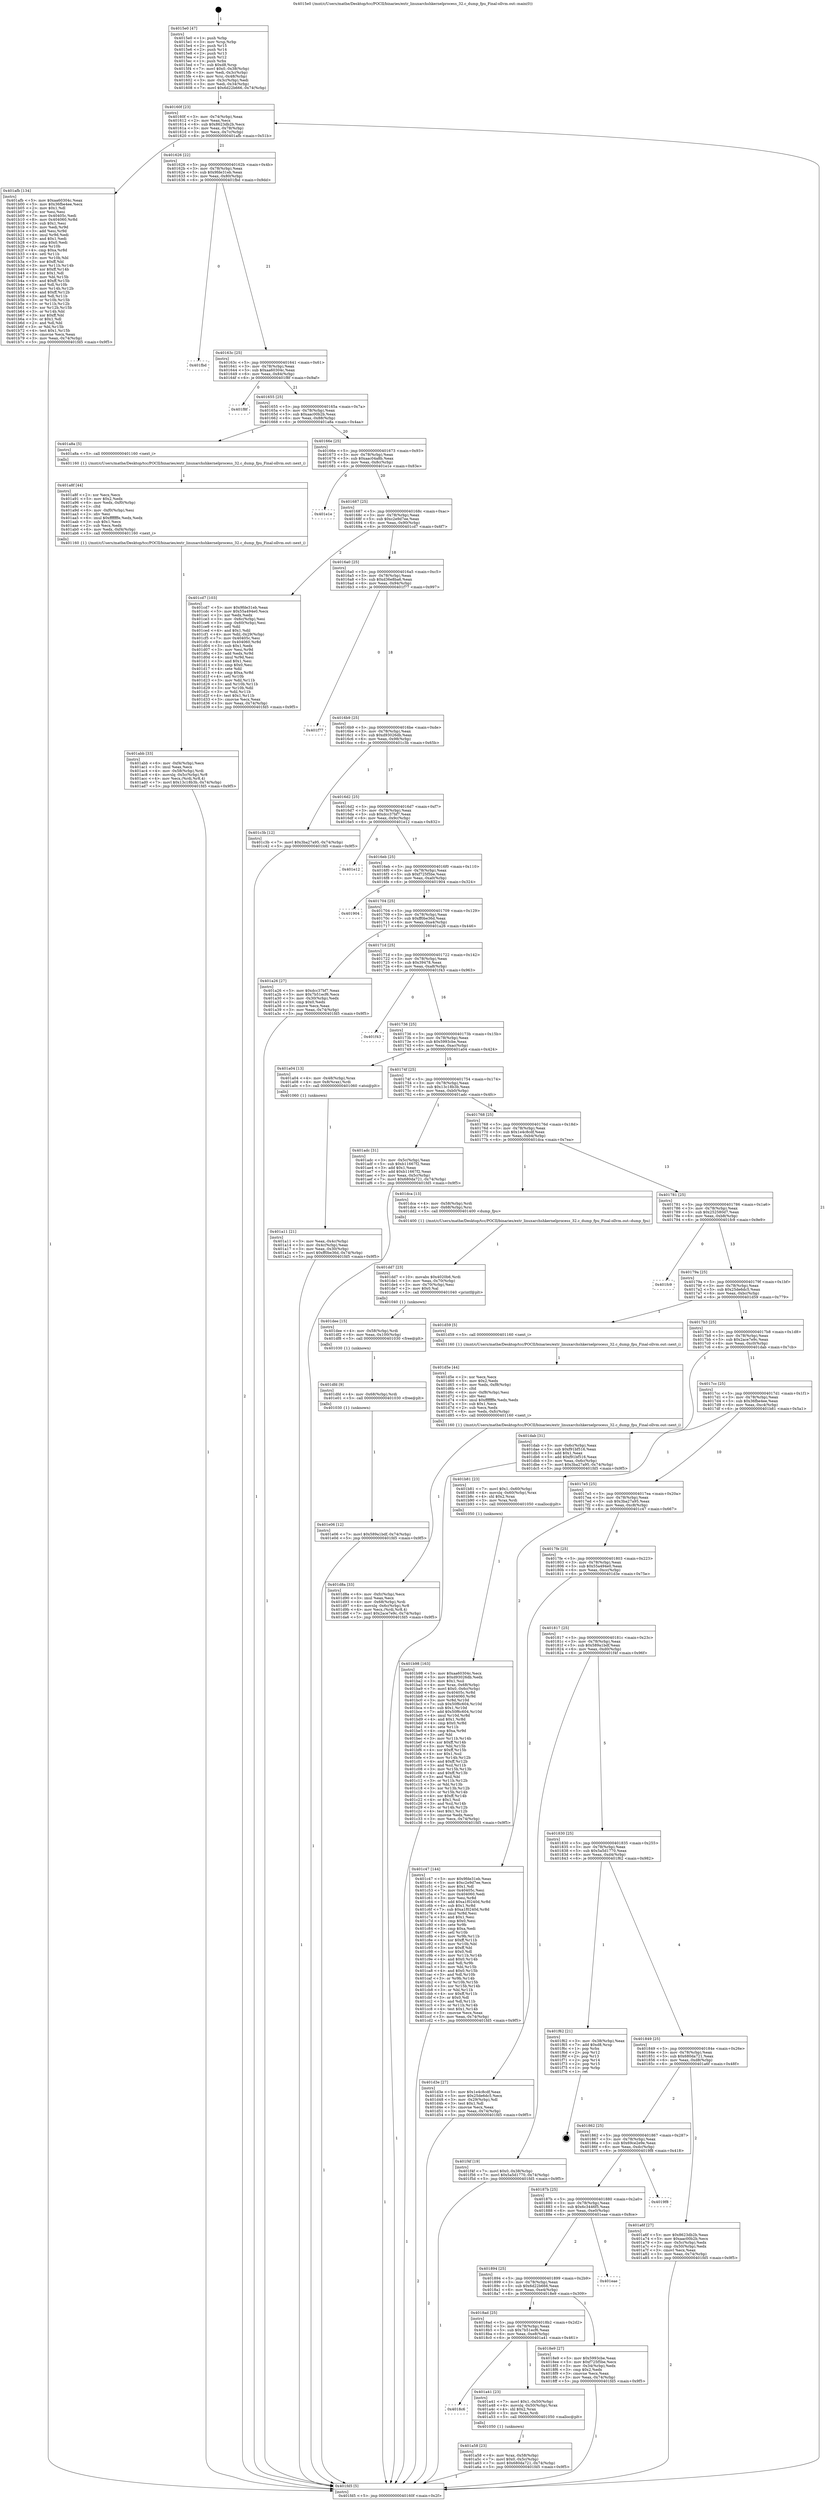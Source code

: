 digraph "0x4015e0" {
  label = "0x4015e0 (/mnt/c/Users/mathe/Desktop/tcc/POCII/binaries/extr_linuxarchshkernelprocess_32.c_dump_fpu_Final-ollvm.out::main(0))"
  labelloc = "t"
  node[shape=record]

  Entry [label="",width=0.3,height=0.3,shape=circle,fillcolor=black,style=filled]
  "0x40160f" [label="{
     0x40160f [23]\l
     | [instrs]\l
     &nbsp;&nbsp;0x40160f \<+3\>: mov -0x74(%rbp),%eax\l
     &nbsp;&nbsp;0x401612 \<+2\>: mov %eax,%ecx\l
     &nbsp;&nbsp;0x401614 \<+6\>: sub $0x8623db2b,%ecx\l
     &nbsp;&nbsp;0x40161a \<+3\>: mov %eax,-0x78(%rbp)\l
     &nbsp;&nbsp;0x40161d \<+3\>: mov %ecx,-0x7c(%rbp)\l
     &nbsp;&nbsp;0x401620 \<+6\>: je 0000000000401afb \<main+0x51b\>\l
  }"]
  "0x401afb" [label="{
     0x401afb [134]\l
     | [instrs]\l
     &nbsp;&nbsp;0x401afb \<+5\>: mov $0xaa60304c,%eax\l
     &nbsp;&nbsp;0x401b00 \<+5\>: mov $0x36fbe4ee,%ecx\l
     &nbsp;&nbsp;0x401b05 \<+2\>: mov $0x1,%dl\l
     &nbsp;&nbsp;0x401b07 \<+2\>: xor %esi,%esi\l
     &nbsp;&nbsp;0x401b09 \<+7\>: mov 0x40405c,%edi\l
     &nbsp;&nbsp;0x401b10 \<+8\>: mov 0x404060,%r8d\l
     &nbsp;&nbsp;0x401b18 \<+3\>: sub $0x1,%esi\l
     &nbsp;&nbsp;0x401b1b \<+3\>: mov %edi,%r9d\l
     &nbsp;&nbsp;0x401b1e \<+3\>: add %esi,%r9d\l
     &nbsp;&nbsp;0x401b21 \<+4\>: imul %r9d,%edi\l
     &nbsp;&nbsp;0x401b25 \<+3\>: and $0x1,%edi\l
     &nbsp;&nbsp;0x401b28 \<+3\>: cmp $0x0,%edi\l
     &nbsp;&nbsp;0x401b2b \<+4\>: sete %r10b\l
     &nbsp;&nbsp;0x401b2f \<+4\>: cmp $0xa,%r8d\l
     &nbsp;&nbsp;0x401b33 \<+4\>: setl %r11b\l
     &nbsp;&nbsp;0x401b37 \<+3\>: mov %r10b,%bl\l
     &nbsp;&nbsp;0x401b3a \<+3\>: xor $0xff,%bl\l
     &nbsp;&nbsp;0x401b3d \<+3\>: mov %r11b,%r14b\l
     &nbsp;&nbsp;0x401b40 \<+4\>: xor $0xff,%r14b\l
     &nbsp;&nbsp;0x401b44 \<+3\>: xor $0x1,%dl\l
     &nbsp;&nbsp;0x401b47 \<+3\>: mov %bl,%r15b\l
     &nbsp;&nbsp;0x401b4a \<+4\>: and $0xff,%r15b\l
     &nbsp;&nbsp;0x401b4e \<+3\>: and %dl,%r10b\l
     &nbsp;&nbsp;0x401b51 \<+3\>: mov %r14b,%r12b\l
     &nbsp;&nbsp;0x401b54 \<+4\>: and $0xff,%r12b\l
     &nbsp;&nbsp;0x401b58 \<+3\>: and %dl,%r11b\l
     &nbsp;&nbsp;0x401b5b \<+3\>: or %r10b,%r15b\l
     &nbsp;&nbsp;0x401b5e \<+3\>: or %r11b,%r12b\l
     &nbsp;&nbsp;0x401b61 \<+3\>: xor %r12b,%r15b\l
     &nbsp;&nbsp;0x401b64 \<+3\>: or %r14b,%bl\l
     &nbsp;&nbsp;0x401b67 \<+3\>: xor $0xff,%bl\l
     &nbsp;&nbsp;0x401b6a \<+3\>: or $0x1,%dl\l
     &nbsp;&nbsp;0x401b6d \<+2\>: and %dl,%bl\l
     &nbsp;&nbsp;0x401b6f \<+3\>: or %bl,%r15b\l
     &nbsp;&nbsp;0x401b72 \<+4\>: test $0x1,%r15b\l
     &nbsp;&nbsp;0x401b76 \<+3\>: cmovne %ecx,%eax\l
     &nbsp;&nbsp;0x401b79 \<+3\>: mov %eax,-0x74(%rbp)\l
     &nbsp;&nbsp;0x401b7c \<+5\>: jmp 0000000000401fd5 \<main+0x9f5\>\l
  }"]
  "0x401626" [label="{
     0x401626 [22]\l
     | [instrs]\l
     &nbsp;&nbsp;0x401626 \<+5\>: jmp 000000000040162b \<main+0x4b\>\l
     &nbsp;&nbsp;0x40162b \<+3\>: mov -0x78(%rbp),%eax\l
     &nbsp;&nbsp;0x40162e \<+5\>: sub $0x9fde31eb,%eax\l
     &nbsp;&nbsp;0x401633 \<+3\>: mov %eax,-0x80(%rbp)\l
     &nbsp;&nbsp;0x401636 \<+6\>: je 0000000000401fbd \<main+0x9dd\>\l
  }"]
  Exit [label="",width=0.3,height=0.3,shape=circle,fillcolor=black,style=filled,peripheries=2]
  "0x401fbd" [label="{
     0x401fbd\l
  }", style=dashed]
  "0x40163c" [label="{
     0x40163c [25]\l
     | [instrs]\l
     &nbsp;&nbsp;0x40163c \<+5\>: jmp 0000000000401641 \<main+0x61\>\l
     &nbsp;&nbsp;0x401641 \<+3\>: mov -0x78(%rbp),%eax\l
     &nbsp;&nbsp;0x401644 \<+5\>: sub $0xaa60304c,%eax\l
     &nbsp;&nbsp;0x401649 \<+6\>: mov %eax,-0x84(%rbp)\l
     &nbsp;&nbsp;0x40164f \<+6\>: je 0000000000401f8f \<main+0x9af\>\l
  }"]
  "0x401e06" [label="{
     0x401e06 [12]\l
     | [instrs]\l
     &nbsp;&nbsp;0x401e06 \<+7\>: movl $0x589a1bdf,-0x74(%rbp)\l
     &nbsp;&nbsp;0x401e0d \<+5\>: jmp 0000000000401fd5 \<main+0x9f5\>\l
  }"]
  "0x401f8f" [label="{
     0x401f8f\l
  }", style=dashed]
  "0x401655" [label="{
     0x401655 [25]\l
     | [instrs]\l
     &nbsp;&nbsp;0x401655 \<+5\>: jmp 000000000040165a \<main+0x7a\>\l
     &nbsp;&nbsp;0x40165a \<+3\>: mov -0x78(%rbp),%eax\l
     &nbsp;&nbsp;0x40165d \<+5\>: sub $0xaac00b2b,%eax\l
     &nbsp;&nbsp;0x401662 \<+6\>: mov %eax,-0x88(%rbp)\l
     &nbsp;&nbsp;0x401668 \<+6\>: je 0000000000401a8a \<main+0x4aa\>\l
  }"]
  "0x401dfd" [label="{
     0x401dfd [9]\l
     | [instrs]\l
     &nbsp;&nbsp;0x401dfd \<+4\>: mov -0x68(%rbp),%rdi\l
     &nbsp;&nbsp;0x401e01 \<+5\>: call 0000000000401030 \<free@plt\>\l
     | [calls]\l
     &nbsp;&nbsp;0x401030 \{1\} (unknown)\l
  }"]
  "0x401a8a" [label="{
     0x401a8a [5]\l
     | [instrs]\l
     &nbsp;&nbsp;0x401a8a \<+5\>: call 0000000000401160 \<next_i\>\l
     | [calls]\l
     &nbsp;&nbsp;0x401160 \{1\} (/mnt/c/Users/mathe/Desktop/tcc/POCII/binaries/extr_linuxarchshkernelprocess_32.c_dump_fpu_Final-ollvm.out::next_i)\l
  }"]
  "0x40166e" [label="{
     0x40166e [25]\l
     | [instrs]\l
     &nbsp;&nbsp;0x40166e \<+5\>: jmp 0000000000401673 \<main+0x93\>\l
     &nbsp;&nbsp;0x401673 \<+3\>: mov -0x78(%rbp),%eax\l
     &nbsp;&nbsp;0x401676 \<+5\>: sub $0xaac04a8b,%eax\l
     &nbsp;&nbsp;0x40167b \<+6\>: mov %eax,-0x8c(%rbp)\l
     &nbsp;&nbsp;0x401681 \<+6\>: je 0000000000401e1e \<main+0x83e\>\l
  }"]
  "0x401dee" [label="{
     0x401dee [15]\l
     | [instrs]\l
     &nbsp;&nbsp;0x401dee \<+4\>: mov -0x58(%rbp),%rdi\l
     &nbsp;&nbsp;0x401df2 \<+6\>: mov %eax,-0x100(%rbp)\l
     &nbsp;&nbsp;0x401df8 \<+5\>: call 0000000000401030 \<free@plt\>\l
     | [calls]\l
     &nbsp;&nbsp;0x401030 \{1\} (unknown)\l
  }"]
  "0x401e1e" [label="{
     0x401e1e\l
  }", style=dashed]
  "0x401687" [label="{
     0x401687 [25]\l
     | [instrs]\l
     &nbsp;&nbsp;0x401687 \<+5\>: jmp 000000000040168c \<main+0xac\>\l
     &nbsp;&nbsp;0x40168c \<+3\>: mov -0x78(%rbp),%eax\l
     &nbsp;&nbsp;0x40168f \<+5\>: sub $0xc2e9d7ee,%eax\l
     &nbsp;&nbsp;0x401694 \<+6\>: mov %eax,-0x90(%rbp)\l
     &nbsp;&nbsp;0x40169a \<+6\>: je 0000000000401cd7 \<main+0x6f7\>\l
  }"]
  "0x401dd7" [label="{
     0x401dd7 [23]\l
     | [instrs]\l
     &nbsp;&nbsp;0x401dd7 \<+10\>: movabs $0x4020b6,%rdi\l
     &nbsp;&nbsp;0x401de1 \<+3\>: mov %eax,-0x70(%rbp)\l
     &nbsp;&nbsp;0x401de4 \<+3\>: mov -0x70(%rbp),%esi\l
     &nbsp;&nbsp;0x401de7 \<+2\>: mov $0x0,%al\l
     &nbsp;&nbsp;0x401de9 \<+5\>: call 0000000000401040 \<printf@plt\>\l
     | [calls]\l
     &nbsp;&nbsp;0x401040 \{1\} (unknown)\l
  }"]
  "0x401cd7" [label="{
     0x401cd7 [103]\l
     | [instrs]\l
     &nbsp;&nbsp;0x401cd7 \<+5\>: mov $0x9fde31eb,%eax\l
     &nbsp;&nbsp;0x401cdc \<+5\>: mov $0x55a494e0,%ecx\l
     &nbsp;&nbsp;0x401ce1 \<+2\>: xor %edx,%edx\l
     &nbsp;&nbsp;0x401ce3 \<+3\>: mov -0x6c(%rbp),%esi\l
     &nbsp;&nbsp;0x401ce6 \<+3\>: cmp -0x60(%rbp),%esi\l
     &nbsp;&nbsp;0x401ce9 \<+4\>: setl %dil\l
     &nbsp;&nbsp;0x401ced \<+4\>: and $0x1,%dil\l
     &nbsp;&nbsp;0x401cf1 \<+4\>: mov %dil,-0x29(%rbp)\l
     &nbsp;&nbsp;0x401cf5 \<+7\>: mov 0x40405c,%esi\l
     &nbsp;&nbsp;0x401cfc \<+8\>: mov 0x404060,%r8d\l
     &nbsp;&nbsp;0x401d04 \<+3\>: sub $0x1,%edx\l
     &nbsp;&nbsp;0x401d07 \<+3\>: mov %esi,%r9d\l
     &nbsp;&nbsp;0x401d0a \<+3\>: add %edx,%r9d\l
     &nbsp;&nbsp;0x401d0d \<+4\>: imul %r9d,%esi\l
     &nbsp;&nbsp;0x401d11 \<+3\>: and $0x1,%esi\l
     &nbsp;&nbsp;0x401d14 \<+3\>: cmp $0x0,%esi\l
     &nbsp;&nbsp;0x401d17 \<+4\>: sete %dil\l
     &nbsp;&nbsp;0x401d1b \<+4\>: cmp $0xa,%r8d\l
     &nbsp;&nbsp;0x401d1f \<+4\>: setl %r10b\l
     &nbsp;&nbsp;0x401d23 \<+3\>: mov %dil,%r11b\l
     &nbsp;&nbsp;0x401d26 \<+3\>: and %r10b,%r11b\l
     &nbsp;&nbsp;0x401d29 \<+3\>: xor %r10b,%dil\l
     &nbsp;&nbsp;0x401d2c \<+3\>: or %dil,%r11b\l
     &nbsp;&nbsp;0x401d2f \<+4\>: test $0x1,%r11b\l
     &nbsp;&nbsp;0x401d33 \<+3\>: cmovne %ecx,%eax\l
     &nbsp;&nbsp;0x401d36 \<+3\>: mov %eax,-0x74(%rbp)\l
     &nbsp;&nbsp;0x401d39 \<+5\>: jmp 0000000000401fd5 \<main+0x9f5\>\l
  }"]
  "0x4016a0" [label="{
     0x4016a0 [25]\l
     | [instrs]\l
     &nbsp;&nbsp;0x4016a0 \<+5\>: jmp 00000000004016a5 \<main+0xc5\>\l
     &nbsp;&nbsp;0x4016a5 \<+3\>: mov -0x78(%rbp),%eax\l
     &nbsp;&nbsp;0x4016a8 \<+5\>: sub $0xd36e8ba6,%eax\l
     &nbsp;&nbsp;0x4016ad \<+6\>: mov %eax,-0x94(%rbp)\l
     &nbsp;&nbsp;0x4016b3 \<+6\>: je 0000000000401f77 \<main+0x997\>\l
  }"]
  "0x401d8a" [label="{
     0x401d8a [33]\l
     | [instrs]\l
     &nbsp;&nbsp;0x401d8a \<+6\>: mov -0xfc(%rbp),%ecx\l
     &nbsp;&nbsp;0x401d90 \<+3\>: imul %eax,%ecx\l
     &nbsp;&nbsp;0x401d93 \<+4\>: mov -0x68(%rbp),%rdi\l
     &nbsp;&nbsp;0x401d97 \<+4\>: movslq -0x6c(%rbp),%r8\l
     &nbsp;&nbsp;0x401d9b \<+4\>: mov %ecx,(%rdi,%r8,4)\l
     &nbsp;&nbsp;0x401d9f \<+7\>: movl $0x2ace7e9c,-0x74(%rbp)\l
     &nbsp;&nbsp;0x401da6 \<+5\>: jmp 0000000000401fd5 \<main+0x9f5\>\l
  }"]
  "0x401f77" [label="{
     0x401f77\l
  }", style=dashed]
  "0x4016b9" [label="{
     0x4016b9 [25]\l
     | [instrs]\l
     &nbsp;&nbsp;0x4016b9 \<+5\>: jmp 00000000004016be \<main+0xde\>\l
     &nbsp;&nbsp;0x4016be \<+3\>: mov -0x78(%rbp),%eax\l
     &nbsp;&nbsp;0x4016c1 \<+5\>: sub $0xd93026db,%eax\l
     &nbsp;&nbsp;0x4016c6 \<+6\>: mov %eax,-0x98(%rbp)\l
     &nbsp;&nbsp;0x4016cc \<+6\>: je 0000000000401c3b \<main+0x65b\>\l
  }"]
  "0x401d5e" [label="{
     0x401d5e [44]\l
     | [instrs]\l
     &nbsp;&nbsp;0x401d5e \<+2\>: xor %ecx,%ecx\l
     &nbsp;&nbsp;0x401d60 \<+5\>: mov $0x2,%edx\l
     &nbsp;&nbsp;0x401d65 \<+6\>: mov %edx,-0xf8(%rbp)\l
     &nbsp;&nbsp;0x401d6b \<+1\>: cltd\l
     &nbsp;&nbsp;0x401d6c \<+6\>: mov -0xf8(%rbp),%esi\l
     &nbsp;&nbsp;0x401d72 \<+2\>: idiv %esi\l
     &nbsp;&nbsp;0x401d74 \<+6\>: imul $0xfffffffe,%edx,%edx\l
     &nbsp;&nbsp;0x401d7a \<+3\>: sub $0x1,%ecx\l
     &nbsp;&nbsp;0x401d7d \<+2\>: sub %ecx,%edx\l
     &nbsp;&nbsp;0x401d7f \<+6\>: mov %edx,-0xfc(%rbp)\l
     &nbsp;&nbsp;0x401d85 \<+5\>: call 0000000000401160 \<next_i\>\l
     | [calls]\l
     &nbsp;&nbsp;0x401160 \{1\} (/mnt/c/Users/mathe/Desktop/tcc/POCII/binaries/extr_linuxarchshkernelprocess_32.c_dump_fpu_Final-ollvm.out::next_i)\l
  }"]
  "0x401c3b" [label="{
     0x401c3b [12]\l
     | [instrs]\l
     &nbsp;&nbsp;0x401c3b \<+7\>: movl $0x3ba27a95,-0x74(%rbp)\l
     &nbsp;&nbsp;0x401c42 \<+5\>: jmp 0000000000401fd5 \<main+0x9f5\>\l
  }"]
  "0x4016d2" [label="{
     0x4016d2 [25]\l
     | [instrs]\l
     &nbsp;&nbsp;0x4016d2 \<+5\>: jmp 00000000004016d7 \<main+0xf7\>\l
     &nbsp;&nbsp;0x4016d7 \<+3\>: mov -0x78(%rbp),%eax\l
     &nbsp;&nbsp;0x4016da \<+5\>: sub $0xdcc37bf7,%eax\l
     &nbsp;&nbsp;0x4016df \<+6\>: mov %eax,-0x9c(%rbp)\l
     &nbsp;&nbsp;0x4016e5 \<+6\>: je 0000000000401e12 \<main+0x832\>\l
  }"]
  "0x401b98" [label="{
     0x401b98 [163]\l
     | [instrs]\l
     &nbsp;&nbsp;0x401b98 \<+5\>: mov $0xaa60304c,%ecx\l
     &nbsp;&nbsp;0x401b9d \<+5\>: mov $0xd93026db,%edx\l
     &nbsp;&nbsp;0x401ba2 \<+3\>: mov $0x1,%sil\l
     &nbsp;&nbsp;0x401ba5 \<+4\>: mov %rax,-0x68(%rbp)\l
     &nbsp;&nbsp;0x401ba9 \<+7\>: movl $0x0,-0x6c(%rbp)\l
     &nbsp;&nbsp;0x401bb0 \<+8\>: mov 0x40405c,%r8d\l
     &nbsp;&nbsp;0x401bb8 \<+8\>: mov 0x404060,%r9d\l
     &nbsp;&nbsp;0x401bc0 \<+3\>: mov %r8d,%r10d\l
     &nbsp;&nbsp;0x401bc3 \<+7\>: sub $0x50f6c604,%r10d\l
     &nbsp;&nbsp;0x401bca \<+4\>: sub $0x1,%r10d\l
     &nbsp;&nbsp;0x401bce \<+7\>: add $0x50f6c604,%r10d\l
     &nbsp;&nbsp;0x401bd5 \<+4\>: imul %r10d,%r8d\l
     &nbsp;&nbsp;0x401bd9 \<+4\>: and $0x1,%r8d\l
     &nbsp;&nbsp;0x401bdd \<+4\>: cmp $0x0,%r8d\l
     &nbsp;&nbsp;0x401be1 \<+4\>: sete %r11b\l
     &nbsp;&nbsp;0x401be5 \<+4\>: cmp $0xa,%r9d\l
     &nbsp;&nbsp;0x401be9 \<+3\>: setl %bl\l
     &nbsp;&nbsp;0x401bec \<+3\>: mov %r11b,%r14b\l
     &nbsp;&nbsp;0x401bef \<+4\>: xor $0xff,%r14b\l
     &nbsp;&nbsp;0x401bf3 \<+3\>: mov %bl,%r15b\l
     &nbsp;&nbsp;0x401bf6 \<+4\>: xor $0xff,%r15b\l
     &nbsp;&nbsp;0x401bfa \<+4\>: xor $0x1,%sil\l
     &nbsp;&nbsp;0x401bfe \<+3\>: mov %r14b,%r12b\l
     &nbsp;&nbsp;0x401c01 \<+4\>: and $0xff,%r12b\l
     &nbsp;&nbsp;0x401c05 \<+3\>: and %sil,%r11b\l
     &nbsp;&nbsp;0x401c08 \<+3\>: mov %r15b,%r13b\l
     &nbsp;&nbsp;0x401c0b \<+4\>: and $0xff,%r13b\l
     &nbsp;&nbsp;0x401c0f \<+3\>: and %sil,%bl\l
     &nbsp;&nbsp;0x401c12 \<+3\>: or %r11b,%r12b\l
     &nbsp;&nbsp;0x401c15 \<+3\>: or %bl,%r13b\l
     &nbsp;&nbsp;0x401c18 \<+3\>: xor %r13b,%r12b\l
     &nbsp;&nbsp;0x401c1b \<+3\>: or %r15b,%r14b\l
     &nbsp;&nbsp;0x401c1e \<+4\>: xor $0xff,%r14b\l
     &nbsp;&nbsp;0x401c22 \<+4\>: or $0x1,%sil\l
     &nbsp;&nbsp;0x401c26 \<+3\>: and %sil,%r14b\l
     &nbsp;&nbsp;0x401c29 \<+3\>: or %r14b,%r12b\l
     &nbsp;&nbsp;0x401c2c \<+4\>: test $0x1,%r12b\l
     &nbsp;&nbsp;0x401c30 \<+3\>: cmovne %edx,%ecx\l
     &nbsp;&nbsp;0x401c33 \<+3\>: mov %ecx,-0x74(%rbp)\l
     &nbsp;&nbsp;0x401c36 \<+5\>: jmp 0000000000401fd5 \<main+0x9f5\>\l
  }"]
  "0x401e12" [label="{
     0x401e12\l
  }", style=dashed]
  "0x4016eb" [label="{
     0x4016eb [25]\l
     | [instrs]\l
     &nbsp;&nbsp;0x4016eb \<+5\>: jmp 00000000004016f0 \<main+0x110\>\l
     &nbsp;&nbsp;0x4016f0 \<+3\>: mov -0x78(%rbp),%eax\l
     &nbsp;&nbsp;0x4016f3 \<+5\>: sub $0xf725f5be,%eax\l
     &nbsp;&nbsp;0x4016f8 \<+6\>: mov %eax,-0xa0(%rbp)\l
     &nbsp;&nbsp;0x4016fe \<+6\>: je 0000000000401904 \<main+0x324\>\l
  }"]
  "0x401abb" [label="{
     0x401abb [33]\l
     | [instrs]\l
     &nbsp;&nbsp;0x401abb \<+6\>: mov -0xf4(%rbp),%ecx\l
     &nbsp;&nbsp;0x401ac1 \<+3\>: imul %eax,%ecx\l
     &nbsp;&nbsp;0x401ac4 \<+4\>: mov -0x58(%rbp),%rdi\l
     &nbsp;&nbsp;0x401ac8 \<+4\>: movslq -0x5c(%rbp),%r8\l
     &nbsp;&nbsp;0x401acc \<+4\>: mov %ecx,(%rdi,%r8,4)\l
     &nbsp;&nbsp;0x401ad0 \<+7\>: movl $0x13c18b3b,-0x74(%rbp)\l
     &nbsp;&nbsp;0x401ad7 \<+5\>: jmp 0000000000401fd5 \<main+0x9f5\>\l
  }"]
  "0x401904" [label="{
     0x401904\l
  }", style=dashed]
  "0x401704" [label="{
     0x401704 [25]\l
     | [instrs]\l
     &nbsp;&nbsp;0x401704 \<+5\>: jmp 0000000000401709 \<main+0x129\>\l
     &nbsp;&nbsp;0x401709 \<+3\>: mov -0x78(%rbp),%eax\l
     &nbsp;&nbsp;0x40170c \<+5\>: sub $0xff0be36d,%eax\l
     &nbsp;&nbsp;0x401711 \<+6\>: mov %eax,-0xa4(%rbp)\l
     &nbsp;&nbsp;0x401717 \<+6\>: je 0000000000401a26 \<main+0x446\>\l
  }"]
  "0x401a8f" [label="{
     0x401a8f [44]\l
     | [instrs]\l
     &nbsp;&nbsp;0x401a8f \<+2\>: xor %ecx,%ecx\l
     &nbsp;&nbsp;0x401a91 \<+5\>: mov $0x2,%edx\l
     &nbsp;&nbsp;0x401a96 \<+6\>: mov %edx,-0xf0(%rbp)\l
     &nbsp;&nbsp;0x401a9c \<+1\>: cltd\l
     &nbsp;&nbsp;0x401a9d \<+6\>: mov -0xf0(%rbp),%esi\l
     &nbsp;&nbsp;0x401aa3 \<+2\>: idiv %esi\l
     &nbsp;&nbsp;0x401aa5 \<+6\>: imul $0xfffffffe,%edx,%edx\l
     &nbsp;&nbsp;0x401aab \<+3\>: sub $0x1,%ecx\l
     &nbsp;&nbsp;0x401aae \<+2\>: sub %ecx,%edx\l
     &nbsp;&nbsp;0x401ab0 \<+6\>: mov %edx,-0xf4(%rbp)\l
     &nbsp;&nbsp;0x401ab6 \<+5\>: call 0000000000401160 \<next_i\>\l
     | [calls]\l
     &nbsp;&nbsp;0x401160 \{1\} (/mnt/c/Users/mathe/Desktop/tcc/POCII/binaries/extr_linuxarchshkernelprocess_32.c_dump_fpu_Final-ollvm.out::next_i)\l
  }"]
  "0x401a26" [label="{
     0x401a26 [27]\l
     | [instrs]\l
     &nbsp;&nbsp;0x401a26 \<+5\>: mov $0xdcc37bf7,%eax\l
     &nbsp;&nbsp;0x401a2b \<+5\>: mov $0x7b51ecf6,%ecx\l
     &nbsp;&nbsp;0x401a30 \<+3\>: mov -0x30(%rbp),%edx\l
     &nbsp;&nbsp;0x401a33 \<+3\>: cmp $0x0,%edx\l
     &nbsp;&nbsp;0x401a36 \<+3\>: cmove %ecx,%eax\l
     &nbsp;&nbsp;0x401a39 \<+3\>: mov %eax,-0x74(%rbp)\l
     &nbsp;&nbsp;0x401a3c \<+5\>: jmp 0000000000401fd5 \<main+0x9f5\>\l
  }"]
  "0x40171d" [label="{
     0x40171d [25]\l
     | [instrs]\l
     &nbsp;&nbsp;0x40171d \<+5\>: jmp 0000000000401722 \<main+0x142\>\l
     &nbsp;&nbsp;0x401722 \<+3\>: mov -0x78(%rbp),%eax\l
     &nbsp;&nbsp;0x401725 \<+5\>: sub $0x39478,%eax\l
     &nbsp;&nbsp;0x40172a \<+6\>: mov %eax,-0xa8(%rbp)\l
     &nbsp;&nbsp;0x401730 \<+6\>: je 0000000000401f43 \<main+0x963\>\l
  }"]
  "0x401a58" [label="{
     0x401a58 [23]\l
     | [instrs]\l
     &nbsp;&nbsp;0x401a58 \<+4\>: mov %rax,-0x58(%rbp)\l
     &nbsp;&nbsp;0x401a5c \<+7\>: movl $0x0,-0x5c(%rbp)\l
     &nbsp;&nbsp;0x401a63 \<+7\>: movl $0x680da721,-0x74(%rbp)\l
     &nbsp;&nbsp;0x401a6a \<+5\>: jmp 0000000000401fd5 \<main+0x9f5\>\l
  }"]
  "0x401f43" [label="{
     0x401f43\l
  }", style=dashed]
  "0x401736" [label="{
     0x401736 [25]\l
     | [instrs]\l
     &nbsp;&nbsp;0x401736 \<+5\>: jmp 000000000040173b \<main+0x15b\>\l
     &nbsp;&nbsp;0x40173b \<+3\>: mov -0x78(%rbp),%eax\l
     &nbsp;&nbsp;0x40173e \<+5\>: sub $0x5993cbe,%eax\l
     &nbsp;&nbsp;0x401743 \<+6\>: mov %eax,-0xac(%rbp)\l
     &nbsp;&nbsp;0x401749 \<+6\>: je 0000000000401a04 \<main+0x424\>\l
  }"]
  "0x4018c6" [label="{
     0x4018c6\l
  }", style=dashed]
  "0x401a04" [label="{
     0x401a04 [13]\l
     | [instrs]\l
     &nbsp;&nbsp;0x401a04 \<+4\>: mov -0x48(%rbp),%rax\l
     &nbsp;&nbsp;0x401a08 \<+4\>: mov 0x8(%rax),%rdi\l
     &nbsp;&nbsp;0x401a0c \<+5\>: call 0000000000401060 \<atoi@plt\>\l
     | [calls]\l
     &nbsp;&nbsp;0x401060 \{1\} (unknown)\l
  }"]
  "0x40174f" [label="{
     0x40174f [25]\l
     | [instrs]\l
     &nbsp;&nbsp;0x40174f \<+5\>: jmp 0000000000401754 \<main+0x174\>\l
     &nbsp;&nbsp;0x401754 \<+3\>: mov -0x78(%rbp),%eax\l
     &nbsp;&nbsp;0x401757 \<+5\>: sub $0x13c18b3b,%eax\l
     &nbsp;&nbsp;0x40175c \<+6\>: mov %eax,-0xb0(%rbp)\l
     &nbsp;&nbsp;0x401762 \<+6\>: je 0000000000401adc \<main+0x4fc\>\l
  }"]
  "0x401a41" [label="{
     0x401a41 [23]\l
     | [instrs]\l
     &nbsp;&nbsp;0x401a41 \<+7\>: movl $0x1,-0x50(%rbp)\l
     &nbsp;&nbsp;0x401a48 \<+4\>: movslq -0x50(%rbp),%rax\l
     &nbsp;&nbsp;0x401a4c \<+4\>: shl $0x2,%rax\l
     &nbsp;&nbsp;0x401a50 \<+3\>: mov %rax,%rdi\l
     &nbsp;&nbsp;0x401a53 \<+5\>: call 0000000000401050 \<malloc@plt\>\l
     | [calls]\l
     &nbsp;&nbsp;0x401050 \{1\} (unknown)\l
  }"]
  "0x401adc" [label="{
     0x401adc [31]\l
     | [instrs]\l
     &nbsp;&nbsp;0x401adc \<+3\>: mov -0x5c(%rbp),%eax\l
     &nbsp;&nbsp;0x401adf \<+5\>: sub $0xb11667f2,%eax\l
     &nbsp;&nbsp;0x401ae4 \<+3\>: add $0x1,%eax\l
     &nbsp;&nbsp;0x401ae7 \<+5\>: add $0xb11667f2,%eax\l
     &nbsp;&nbsp;0x401aec \<+3\>: mov %eax,-0x5c(%rbp)\l
     &nbsp;&nbsp;0x401aef \<+7\>: movl $0x680da721,-0x74(%rbp)\l
     &nbsp;&nbsp;0x401af6 \<+5\>: jmp 0000000000401fd5 \<main+0x9f5\>\l
  }"]
  "0x401768" [label="{
     0x401768 [25]\l
     | [instrs]\l
     &nbsp;&nbsp;0x401768 \<+5\>: jmp 000000000040176d \<main+0x18d\>\l
     &nbsp;&nbsp;0x40176d \<+3\>: mov -0x78(%rbp),%eax\l
     &nbsp;&nbsp;0x401770 \<+5\>: sub $0x1e4c8cdf,%eax\l
     &nbsp;&nbsp;0x401775 \<+6\>: mov %eax,-0xb4(%rbp)\l
     &nbsp;&nbsp;0x40177b \<+6\>: je 0000000000401dca \<main+0x7ea\>\l
  }"]
  "0x401a11" [label="{
     0x401a11 [21]\l
     | [instrs]\l
     &nbsp;&nbsp;0x401a11 \<+3\>: mov %eax,-0x4c(%rbp)\l
     &nbsp;&nbsp;0x401a14 \<+3\>: mov -0x4c(%rbp),%eax\l
     &nbsp;&nbsp;0x401a17 \<+3\>: mov %eax,-0x30(%rbp)\l
     &nbsp;&nbsp;0x401a1a \<+7\>: movl $0xff0be36d,-0x74(%rbp)\l
     &nbsp;&nbsp;0x401a21 \<+5\>: jmp 0000000000401fd5 \<main+0x9f5\>\l
  }"]
  "0x401dca" [label="{
     0x401dca [13]\l
     | [instrs]\l
     &nbsp;&nbsp;0x401dca \<+4\>: mov -0x58(%rbp),%rdi\l
     &nbsp;&nbsp;0x401dce \<+4\>: mov -0x68(%rbp),%rsi\l
     &nbsp;&nbsp;0x401dd2 \<+5\>: call 0000000000401400 \<dump_fpu\>\l
     | [calls]\l
     &nbsp;&nbsp;0x401400 \{1\} (/mnt/c/Users/mathe/Desktop/tcc/POCII/binaries/extr_linuxarchshkernelprocess_32.c_dump_fpu_Final-ollvm.out::dump_fpu)\l
  }"]
  "0x401781" [label="{
     0x401781 [25]\l
     | [instrs]\l
     &nbsp;&nbsp;0x401781 \<+5\>: jmp 0000000000401786 \<main+0x1a6\>\l
     &nbsp;&nbsp;0x401786 \<+3\>: mov -0x78(%rbp),%eax\l
     &nbsp;&nbsp;0x401789 \<+5\>: sub $0x252580d7,%eax\l
     &nbsp;&nbsp;0x40178e \<+6\>: mov %eax,-0xb8(%rbp)\l
     &nbsp;&nbsp;0x401794 \<+6\>: je 0000000000401fc9 \<main+0x9e9\>\l
  }"]
  "0x4015e0" [label="{
     0x4015e0 [47]\l
     | [instrs]\l
     &nbsp;&nbsp;0x4015e0 \<+1\>: push %rbp\l
     &nbsp;&nbsp;0x4015e1 \<+3\>: mov %rsp,%rbp\l
     &nbsp;&nbsp;0x4015e4 \<+2\>: push %r15\l
     &nbsp;&nbsp;0x4015e6 \<+2\>: push %r14\l
     &nbsp;&nbsp;0x4015e8 \<+2\>: push %r13\l
     &nbsp;&nbsp;0x4015ea \<+2\>: push %r12\l
     &nbsp;&nbsp;0x4015ec \<+1\>: push %rbx\l
     &nbsp;&nbsp;0x4015ed \<+7\>: sub $0xd8,%rsp\l
     &nbsp;&nbsp;0x4015f4 \<+7\>: movl $0x0,-0x38(%rbp)\l
     &nbsp;&nbsp;0x4015fb \<+3\>: mov %edi,-0x3c(%rbp)\l
     &nbsp;&nbsp;0x4015fe \<+4\>: mov %rsi,-0x48(%rbp)\l
     &nbsp;&nbsp;0x401602 \<+3\>: mov -0x3c(%rbp),%edi\l
     &nbsp;&nbsp;0x401605 \<+3\>: mov %edi,-0x34(%rbp)\l
     &nbsp;&nbsp;0x401608 \<+7\>: movl $0x6d22b666,-0x74(%rbp)\l
  }"]
  "0x401fc9" [label="{
     0x401fc9\l
  }", style=dashed]
  "0x40179a" [label="{
     0x40179a [25]\l
     | [instrs]\l
     &nbsp;&nbsp;0x40179a \<+5\>: jmp 000000000040179f \<main+0x1bf\>\l
     &nbsp;&nbsp;0x40179f \<+3\>: mov -0x78(%rbp),%eax\l
     &nbsp;&nbsp;0x4017a2 \<+5\>: sub $0x25de6dc5,%eax\l
     &nbsp;&nbsp;0x4017a7 \<+6\>: mov %eax,-0xbc(%rbp)\l
     &nbsp;&nbsp;0x4017ad \<+6\>: je 0000000000401d59 \<main+0x779\>\l
  }"]
  "0x401fd5" [label="{
     0x401fd5 [5]\l
     | [instrs]\l
     &nbsp;&nbsp;0x401fd5 \<+5\>: jmp 000000000040160f \<main+0x2f\>\l
  }"]
  "0x401d59" [label="{
     0x401d59 [5]\l
     | [instrs]\l
     &nbsp;&nbsp;0x401d59 \<+5\>: call 0000000000401160 \<next_i\>\l
     | [calls]\l
     &nbsp;&nbsp;0x401160 \{1\} (/mnt/c/Users/mathe/Desktop/tcc/POCII/binaries/extr_linuxarchshkernelprocess_32.c_dump_fpu_Final-ollvm.out::next_i)\l
  }"]
  "0x4017b3" [label="{
     0x4017b3 [25]\l
     | [instrs]\l
     &nbsp;&nbsp;0x4017b3 \<+5\>: jmp 00000000004017b8 \<main+0x1d8\>\l
     &nbsp;&nbsp;0x4017b8 \<+3\>: mov -0x78(%rbp),%eax\l
     &nbsp;&nbsp;0x4017bb \<+5\>: sub $0x2ace7e9c,%eax\l
     &nbsp;&nbsp;0x4017c0 \<+6\>: mov %eax,-0xc0(%rbp)\l
     &nbsp;&nbsp;0x4017c6 \<+6\>: je 0000000000401dab \<main+0x7cb\>\l
  }"]
  "0x4018ad" [label="{
     0x4018ad [25]\l
     | [instrs]\l
     &nbsp;&nbsp;0x4018ad \<+5\>: jmp 00000000004018b2 \<main+0x2d2\>\l
     &nbsp;&nbsp;0x4018b2 \<+3\>: mov -0x78(%rbp),%eax\l
     &nbsp;&nbsp;0x4018b5 \<+5\>: sub $0x7b51ecf6,%eax\l
     &nbsp;&nbsp;0x4018ba \<+6\>: mov %eax,-0xe8(%rbp)\l
     &nbsp;&nbsp;0x4018c0 \<+6\>: je 0000000000401a41 \<main+0x461\>\l
  }"]
  "0x401dab" [label="{
     0x401dab [31]\l
     | [instrs]\l
     &nbsp;&nbsp;0x401dab \<+3\>: mov -0x6c(%rbp),%eax\l
     &nbsp;&nbsp;0x401dae \<+5\>: sub $0xf91bf516,%eax\l
     &nbsp;&nbsp;0x401db3 \<+3\>: add $0x1,%eax\l
     &nbsp;&nbsp;0x401db6 \<+5\>: add $0xf91bf516,%eax\l
     &nbsp;&nbsp;0x401dbb \<+3\>: mov %eax,-0x6c(%rbp)\l
     &nbsp;&nbsp;0x401dbe \<+7\>: movl $0x3ba27a95,-0x74(%rbp)\l
     &nbsp;&nbsp;0x401dc5 \<+5\>: jmp 0000000000401fd5 \<main+0x9f5\>\l
  }"]
  "0x4017cc" [label="{
     0x4017cc [25]\l
     | [instrs]\l
     &nbsp;&nbsp;0x4017cc \<+5\>: jmp 00000000004017d1 \<main+0x1f1\>\l
     &nbsp;&nbsp;0x4017d1 \<+3\>: mov -0x78(%rbp),%eax\l
     &nbsp;&nbsp;0x4017d4 \<+5\>: sub $0x36fbe4ee,%eax\l
     &nbsp;&nbsp;0x4017d9 \<+6\>: mov %eax,-0xc4(%rbp)\l
     &nbsp;&nbsp;0x4017df \<+6\>: je 0000000000401b81 \<main+0x5a1\>\l
  }"]
  "0x4018e9" [label="{
     0x4018e9 [27]\l
     | [instrs]\l
     &nbsp;&nbsp;0x4018e9 \<+5\>: mov $0x5993cbe,%eax\l
     &nbsp;&nbsp;0x4018ee \<+5\>: mov $0xf725f5be,%ecx\l
     &nbsp;&nbsp;0x4018f3 \<+3\>: mov -0x34(%rbp),%edx\l
     &nbsp;&nbsp;0x4018f6 \<+3\>: cmp $0x2,%edx\l
     &nbsp;&nbsp;0x4018f9 \<+3\>: cmovne %ecx,%eax\l
     &nbsp;&nbsp;0x4018fc \<+3\>: mov %eax,-0x74(%rbp)\l
     &nbsp;&nbsp;0x4018ff \<+5\>: jmp 0000000000401fd5 \<main+0x9f5\>\l
  }"]
  "0x401b81" [label="{
     0x401b81 [23]\l
     | [instrs]\l
     &nbsp;&nbsp;0x401b81 \<+7\>: movl $0x1,-0x60(%rbp)\l
     &nbsp;&nbsp;0x401b88 \<+4\>: movslq -0x60(%rbp),%rax\l
     &nbsp;&nbsp;0x401b8c \<+4\>: shl $0x2,%rax\l
     &nbsp;&nbsp;0x401b90 \<+3\>: mov %rax,%rdi\l
     &nbsp;&nbsp;0x401b93 \<+5\>: call 0000000000401050 \<malloc@plt\>\l
     | [calls]\l
     &nbsp;&nbsp;0x401050 \{1\} (unknown)\l
  }"]
  "0x4017e5" [label="{
     0x4017e5 [25]\l
     | [instrs]\l
     &nbsp;&nbsp;0x4017e5 \<+5\>: jmp 00000000004017ea \<main+0x20a\>\l
     &nbsp;&nbsp;0x4017ea \<+3\>: mov -0x78(%rbp),%eax\l
     &nbsp;&nbsp;0x4017ed \<+5\>: sub $0x3ba27a95,%eax\l
     &nbsp;&nbsp;0x4017f2 \<+6\>: mov %eax,-0xc8(%rbp)\l
     &nbsp;&nbsp;0x4017f8 \<+6\>: je 0000000000401c47 \<main+0x667\>\l
  }"]
  "0x401894" [label="{
     0x401894 [25]\l
     | [instrs]\l
     &nbsp;&nbsp;0x401894 \<+5\>: jmp 0000000000401899 \<main+0x2b9\>\l
     &nbsp;&nbsp;0x401899 \<+3\>: mov -0x78(%rbp),%eax\l
     &nbsp;&nbsp;0x40189c \<+5\>: sub $0x6d22b666,%eax\l
     &nbsp;&nbsp;0x4018a1 \<+6\>: mov %eax,-0xe4(%rbp)\l
     &nbsp;&nbsp;0x4018a7 \<+6\>: je 00000000004018e9 \<main+0x309\>\l
  }"]
  "0x401c47" [label="{
     0x401c47 [144]\l
     | [instrs]\l
     &nbsp;&nbsp;0x401c47 \<+5\>: mov $0x9fde31eb,%eax\l
     &nbsp;&nbsp;0x401c4c \<+5\>: mov $0xc2e9d7ee,%ecx\l
     &nbsp;&nbsp;0x401c51 \<+2\>: mov $0x1,%dl\l
     &nbsp;&nbsp;0x401c53 \<+7\>: mov 0x40405c,%esi\l
     &nbsp;&nbsp;0x401c5a \<+7\>: mov 0x404060,%edi\l
     &nbsp;&nbsp;0x401c61 \<+3\>: mov %esi,%r8d\l
     &nbsp;&nbsp;0x401c64 \<+7\>: add $0xa1f0240d,%r8d\l
     &nbsp;&nbsp;0x401c6b \<+4\>: sub $0x1,%r8d\l
     &nbsp;&nbsp;0x401c6f \<+7\>: sub $0xa1f0240d,%r8d\l
     &nbsp;&nbsp;0x401c76 \<+4\>: imul %r8d,%esi\l
     &nbsp;&nbsp;0x401c7a \<+3\>: and $0x1,%esi\l
     &nbsp;&nbsp;0x401c7d \<+3\>: cmp $0x0,%esi\l
     &nbsp;&nbsp;0x401c80 \<+4\>: sete %r9b\l
     &nbsp;&nbsp;0x401c84 \<+3\>: cmp $0xa,%edi\l
     &nbsp;&nbsp;0x401c87 \<+4\>: setl %r10b\l
     &nbsp;&nbsp;0x401c8b \<+3\>: mov %r9b,%r11b\l
     &nbsp;&nbsp;0x401c8e \<+4\>: xor $0xff,%r11b\l
     &nbsp;&nbsp;0x401c92 \<+3\>: mov %r10b,%bl\l
     &nbsp;&nbsp;0x401c95 \<+3\>: xor $0xff,%bl\l
     &nbsp;&nbsp;0x401c98 \<+3\>: xor $0x0,%dl\l
     &nbsp;&nbsp;0x401c9b \<+3\>: mov %r11b,%r14b\l
     &nbsp;&nbsp;0x401c9e \<+4\>: and $0x0,%r14b\l
     &nbsp;&nbsp;0x401ca2 \<+3\>: and %dl,%r9b\l
     &nbsp;&nbsp;0x401ca5 \<+3\>: mov %bl,%r15b\l
     &nbsp;&nbsp;0x401ca8 \<+4\>: and $0x0,%r15b\l
     &nbsp;&nbsp;0x401cac \<+3\>: and %dl,%r10b\l
     &nbsp;&nbsp;0x401caf \<+3\>: or %r9b,%r14b\l
     &nbsp;&nbsp;0x401cb2 \<+3\>: or %r10b,%r15b\l
     &nbsp;&nbsp;0x401cb5 \<+3\>: xor %r15b,%r14b\l
     &nbsp;&nbsp;0x401cb8 \<+3\>: or %bl,%r11b\l
     &nbsp;&nbsp;0x401cbb \<+4\>: xor $0xff,%r11b\l
     &nbsp;&nbsp;0x401cbf \<+3\>: or $0x0,%dl\l
     &nbsp;&nbsp;0x401cc2 \<+3\>: and %dl,%r11b\l
     &nbsp;&nbsp;0x401cc5 \<+3\>: or %r11b,%r14b\l
     &nbsp;&nbsp;0x401cc8 \<+4\>: test $0x1,%r14b\l
     &nbsp;&nbsp;0x401ccc \<+3\>: cmovne %ecx,%eax\l
     &nbsp;&nbsp;0x401ccf \<+3\>: mov %eax,-0x74(%rbp)\l
     &nbsp;&nbsp;0x401cd2 \<+5\>: jmp 0000000000401fd5 \<main+0x9f5\>\l
  }"]
  "0x4017fe" [label="{
     0x4017fe [25]\l
     | [instrs]\l
     &nbsp;&nbsp;0x4017fe \<+5\>: jmp 0000000000401803 \<main+0x223\>\l
     &nbsp;&nbsp;0x401803 \<+3\>: mov -0x78(%rbp),%eax\l
     &nbsp;&nbsp;0x401806 \<+5\>: sub $0x55a494e0,%eax\l
     &nbsp;&nbsp;0x40180b \<+6\>: mov %eax,-0xcc(%rbp)\l
     &nbsp;&nbsp;0x401811 \<+6\>: je 0000000000401d3e \<main+0x75e\>\l
  }"]
  "0x401eae" [label="{
     0x401eae\l
  }", style=dashed]
  "0x401d3e" [label="{
     0x401d3e [27]\l
     | [instrs]\l
     &nbsp;&nbsp;0x401d3e \<+5\>: mov $0x1e4c8cdf,%eax\l
     &nbsp;&nbsp;0x401d43 \<+5\>: mov $0x25de6dc5,%ecx\l
     &nbsp;&nbsp;0x401d48 \<+3\>: mov -0x29(%rbp),%dl\l
     &nbsp;&nbsp;0x401d4b \<+3\>: test $0x1,%dl\l
     &nbsp;&nbsp;0x401d4e \<+3\>: cmovne %ecx,%eax\l
     &nbsp;&nbsp;0x401d51 \<+3\>: mov %eax,-0x74(%rbp)\l
     &nbsp;&nbsp;0x401d54 \<+5\>: jmp 0000000000401fd5 \<main+0x9f5\>\l
  }"]
  "0x401817" [label="{
     0x401817 [25]\l
     | [instrs]\l
     &nbsp;&nbsp;0x401817 \<+5\>: jmp 000000000040181c \<main+0x23c\>\l
     &nbsp;&nbsp;0x40181c \<+3\>: mov -0x78(%rbp),%eax\l
     &nbsp;&nbsp;0x40181f \<+5\>: sub $0x589a1bdf,%eax\l
     &nbsp;&nbsp;0x401824 \<+6\>: mov %eax,-0xd0(%rbp)\l
     &nbsp;&nbsp;0x40182a \<+6\>: je 0000000000401f4f \<main+0x96f\>\l
  }"]
  "0x40187b" [label="{
     0x40187b [25]\l
     | [instrs]\l
     &nbsp;&nbsp;0x40187b \<+5\>: jmp 0000000000401880 \<main+0x2a0\>\l
     &nbsp;&nbsp;0x401880 \<+3\>: mov -0x78(%rbp),%eax\l
     &nbsp;&nbsp;0x401883 \<+5\>: sub $0x6c3446f5,%eax\l
     &nbsp;&nbsp;0x401888 \<+6\>: mov %eax,-0xe0(%rbp)\l
     &nbsp;&nbsp;0x40188e \<+6\>: je 0000000000401eae \<main+0x8ce\>\l
  }"]
  "0x401f4f" [label="{
     0x401f4f [19]\l
     | [instrs]\l
     &nbsp;&nbsp;0x401f4f \<+7\>: movl $0x0,-0x38(%rbp)\l
     &nbsp;&nbsp;0x401f56 \<+7\>: movl $0x5a5d1770,-0x74(%rbp)\l
     &nbsp;&nbsp;0x401f5d \<+5\>: jmp 0000000000401fd5 \<main+0x9f5\>\l
  }"]
  "0x401830" [label="{
     0x401830 [25]\l
     | [instrs]\l
     &nbsp;&nbsp;0x401830 \<+5\>: jmp 0000000000401835 \<main+0x255\>\l
     &nbsp;&nbsp;0x401835 \<+3\>: mov -0x78(%rbp),%eax\l
     &nbsp;&nbsp;0x401838 \<+5\>: sub $0x5a5d1770,%eax\l
     &nbsp;&nbsp;0x40183d \<+6\>: mov %eax,-0xd4(%rbp)\l
     &nbsp;&nbsp;0x401843 \<+6\>: je 0000000000401f62 \<main+0x982\>\l
  }"]
  "0x4019f8" [label="{
     0x4019f8\l
  }", style=dashed]
  "0x401f62" [label="{
     0x401f62 [21]\l
     | [instrs]\l
     &nbsp;&nbsp;0x401f62 \<+3\>: mov -0x38(%rbp),%eax\l
     &nbsp;&nbsp;0x401f65 \<+7\>: add $0xd8,%rsp\l
     &nbsp;&nbsp;0x401f6c \<+1\>: pop %rbx\l
     &nbsp;&nbsp;0x401f6d \<+2\>: pop %r12\l
     &nbsp;&nbsp;0x401f6f \<+2\>: pop %r13\l
     &nbsp;&nbsp;0x401f71 \<+2\>: pop %r14\l
     &nbsp;&nbsp;0x401f73 \<+2\>: pop %r15\l
     &nbsp;&nbsp;0x401f75 \<+1\>: pop %rbp\l
     &nbsp;&nbsp;0x401f76 \<+1\>: ret\l
  }"]
  "0x401849" [label="{
     0x401849 [25]\l
     | [instrs]\l
     &nbsp;&nbsp;0x401849 \<+5\>: jmp 000000000040184e \<main+0x26e\>\l
     &nbsp;&nbsp;0x40184e \<+3\>: mov -0x78(%rbp),%eax\l
     &nbsp;&nbsp;0x401851 \<+5\>: sub $0x680da721,%eax\l
     &nbsp;&nbsp;0x401856 \<+6\>: mov %eax,-0xd8(%rbp)\l
     &nbsp;&nbsp;0x40185c \<+6\>: je 0000000000401a6f \<main+0x48f\>\l
  }"]
  "0x401862" [label="{
     0x401862 [25]\l
     | [instrs]\l
     &nbsp;&nbsp;0x401862 \<+5\>: jmp 0000000000401867 \<main+0x287\>\l
     &nbsp;&nbsp;0x401867 \<+3\>: mov -0x78(%rbp),%eax\l
     &nbsp;&nbsp;0x40186a \<+5\>: sub $0x69ce2e9e,%eax\l
     &nbsp;&nbsp;0x40186f \<+6\>: mov %eax,-0xdc(%rbp)\l
     &nbsp;&nbsp;0x401875 \<+6\>: je 00000000004019f8 \<main+0x418\>\l
  }"]
  "0x401a6f" [label="{
     0x401a6f [27]\l
     | [instrs]\l
     &nbsp;&nbsp;0x401a6f \<+5\>: mov $0x8623db2b,%eax\l
     &nbsp;&nbsp;0x401a74 \<+5\>: mov $0xaac00b2b,%ecx\l
     &nbsp;&nbsp;0x401a79 \<+3\>: mov -0x5c(%rbp),%edx\l
     &nbsp;&nbsp;0x401a7c \<+3\>: cmp -0x50(%rbp),%edx\l
     &nbsp;&nbsp;0x401a7f \<+3\>: cmovl %ecx,%eax\l
     &nbsp;&nbsp;0x401a82 \<+3\>: mov %eax,-0x74(%rbp)\l
     &nbsp;&nbsp;0x401a85 \<+5\>: jmp 0000000000401fd5 \<main+0x9f5\>\l
  }"]
  Entry -> "0x4015e0" [label=" 1"]
  "0x40160f" -> "0x401afb" [label=" 1"]
  "0x40160f" -> "0x401626" [label=" 21"]
  "0x401f62" -> Exit [label=" 1"]
  "0x401626" -> "0x401fbd" [label=" 0"]
  "0x401626" -> "0x40163c" [label=" 21"]
  "0x401f4f" -> "0x401fd5" [label=" 1"]
  "0x40163c" -> "0x401f8f" [label=" 0"]
  "0x40163c" -> "0x401655" [label=" 21"]
  "0x401e06" -> "0x401fd5" [label=" 1"]
  "0x401655" -> "0x401a8a" [label=" 1"]
  "0x401655" -> "0x40166e" [label=" 20"]
  "0x401dfd" -> "0x401e06" [label=" 1"]
  "0x40166e" -> "0x401e1e" [label=" 0"]
  "0x40166e" -> "0x401687" [label=" 20"]
  "0x401dee" -> "0x401dfd" [label=" 1"]
  "0x401687" -> "0x401cd7" [label=" 2"]
  "0x401687" -> "0x4016a0" [label=" 18"]
  "0x401dd7" -> "0x401dee" [label=" 1"]
  "0x4016a0" -> "0x401f77" [label=" 0"]
  "0x4016a0" -> "0x4016b9" [label=" 18"]
  "0x401dca" -> "0x401dd7" [label=" 1"]
  "0x4016b9" -> "0x401c3b" [label=" 1"]
  "0x4016b9" -> "0x4016d2" [label=" 17"]
  "0x401dab" -> "0x401fd5" [label=" 1"]
  "0x4016d2" -> "0x401e12" [label=" 0"]
  "0x4016d2" -> "0x4016eb" [label=" 17"]
  "0x401d8a" -> "0x401fd5" [label=" 1"]
  "0x4016eb" -> "0x401904" [label=" 0"]
  "0x4016eb" -> "0x401704" [label=" 17"]
  "0x401d5e" -> "0x401d8a" [label=" 1"]
  "0x401704" -> "0x401a26" [label=" 1"]
  "0x401704" -> "0x40171d" [label=" 16"]
  "0x401d59" -> "0x401d5e" [label=" 1"]
  "0x40171d" -> "0x401f43" [label=" 0"]
  "0x40171d" -> "0x401736" [label=" 16"]
  "0x401d3e" -> "0x401fd5" [label=" 2"]
  "0x401736" -> "0x401a04" [label=" 1"]
  "0x401736" -> "0x40174f" [label=" 15"]
  "0x401cd7" -> "0x401fd5" [label=" 2"]
  "0x40174f" -> "0x401adc" [label=" 1"]
  "0x40174f" -> "0x401768" [label=" 14"]
  "0x401c47" -> "0x401fd5" [label=" 2"]
  "0x401768" -> "0x401dca" [label=" 1"]
  "0x401768" -> "0x401781" [label=" 13"]
  "0x401b98" -> "0x401fd5" [label=" 1"]
  "0x401781" -> "0x401fc9" [label=" 0"]
  "0x401781" -> "0x40179a" [label=" 13"]
  "0x401b81" -> "0x401b98" [label=" 1"]
  "0x40179a" -> "0x401d59" [label=" 1"]
  "0x40179a" -> "0x4017b3" [label=" 12"]
  "0x401afb" -> "0x401fd5" [label=" 1"]
  "0x4017b3" -> "0x401dab" [label=" 1"]
  "0x4017b3" -> "0x4017cc" [label=" 11"]
  "0x401adc" -> "0x401fd5" [label=" 1"]
  "0x4017cc" -> "0x401b81" [label=" 1"]
  "0x4017cc" -> "0x4017e5" [label=" 10"]
  "0x401abb" -> "0x401fd5" [label=" 1"]
  "0x4017e5" -> "0x401c47" [label=" 2"]
  "0x4017e5" -> "0x4017fe" [label=" 8"]
  "0x401a8a" -> "0x401a8f" [label=" 1"]
  "0x4017fe" -> "0x401d3e" [label=" 2"]
  "0x4017fe" -> "0x401817" [label=" 6"]
  "0x401a6f" -> "0x401fd5" [label=" 2"]
  "0x401817" -> "0x401f4f" [label=" 1"]
  "0x401817" -> "0x401830" [label=" 5"]
  "0x401a41" -> "0x401a58" [label=" 1"]
  "0x401830" -> "0x401f62" [label=" 1"]
  "0x401830" -> "0x401849" [label=" 4"]
  "0x4018ad" -> "0x4018c6" [label=" 0"]
  "0x401849" -> "0x401a6f" [label=" 2"]
  "0x401849" -> "0x401862" [label=" 2"]
  "0x4018ad" -> "0x401a41" [label=" 1"]
  "0x401862" -> "0x4019f8" [label=" 0"]
  "0x401862" -> "0x40187b" [label=" 2"]
  "0x401a58" -> "0x401fd5" [label=" 1"]
  "0x40187b" -> "0x401eae" [label=" 0"]
  "0x40187b" -> "0x401894" [label=" 2"]
  "0x401a8f" -> "0x401abb" [label=" 1"]
  "0x401894" -> "0x4018e9" [label=" 1"]
  "0x401894" -> "0x4018ad" [label=" 1"]
  "0x4018e9" -> "0x401fd5" [label=" 1"]
  "0x4015e0" -> "0x40160f" [label=" 1"]
  "0x401fd5" -> "0x40160f" [label=" 21"]
  "0x401a04" -> "0x401a11" [label=" 1"]
  "0x401a11" -> "0x401fd5" [label=" 1"]
  "0x401a26" -> "0x401fd5" [label=" 1"]
  "0x401c3b" -> "0x401fd5" [label=" 1"]
}
